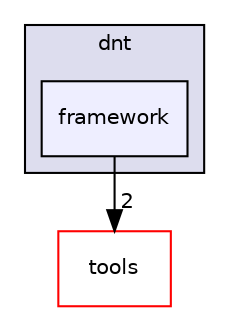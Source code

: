 digraph "source/dnt/framework" {
  compound=true
  node [ fontsize="10", fontname="Helvetica"];
  edge [ labelfontsize="10", labelfontname="Helvetica"];
  subgraph clusterdir_9f21cc5e450a8709b82f92c61a1cfea7 {
    graph [ bgcolor="#ddddee", pencolor="black", label="dnt" fontname="Helvetica", fontsize="10", URL="dir_9f21cc5e450a8709b82f92c61a1cfea7.html"]
  dir_d108a8a52eeac75b0e597769f03f48e5 [shape=box, label="framework", style="filled", fillcolor="#eeeeff", pencolor="black", URL="dir_d108a8a52eeac75b0e597769f03f48e5.html"];
  }
  dir_5d0042f909018ce5a6e6ef6ccdf4504c [shape=box label="tools" fillcolor="white" style="filled" color="red" URL="dir_5d0042f909018ce5a6e6ef6ccdf4504c.html"];
  dir_d108a8a52eeac75b0e597769f03f48e5->dir_5d0042f909018ce5a6e6ef6ccdf4504c [headlabel="2", labeldistance=1.5 headhref="dir_000003_000037.html"];
}
